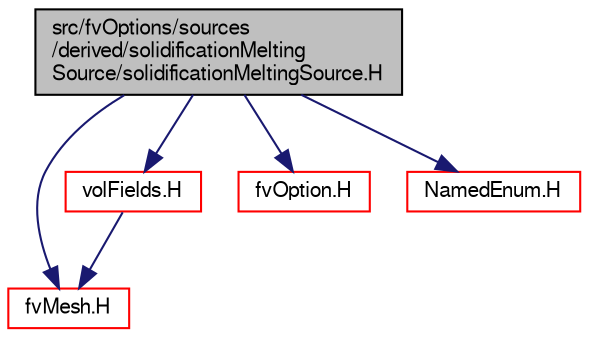 digraph "src/fvOptions/sources/derived/solidificationMeltingSource/solidificationMeltingSource.H"
{
  bgcolor="transparent";
  edge [fontname="FreeSans",fontsize="10",labelfontname="FreeSans",labelfontsize="10"];
  node [fontname="FreeSans",fontsize="10",shape=record];
  Node0 [label="src/fvOptions/sources\l/derived/solidificationMelting\lSource/solidificationMeltingSource.H",height=0.2,width=0.4,color="black", fillcolor="grey75", style="filled", fontcolor="black"];
  Node0 -> Node1 [color="midnightblue",fontsize="10",style="solid",fontname="FreeSans"];
  Node1 [label="fvMesh.H",height=0.2,width=0.4,color="red",URL="$a03533.html"];
  Node0 -> Node268 [color="midnightblue",fontsize="10",style="solid",fontname="FreeSans"];
  Node268 [label="volFields.H",height=0.2,width=0.4,color="red",URL="$a02750.html"];
  Node268 -> Node1 [color="midnightblue",fontsize="10",style="solid",fontname="FreeSans"];
  Node0 -> Node300 [color="midnightblue",fontsize="10",style="solid",fontname="FreeSans"];
  Node300 [label="fvOption.H",height=0.2,width=0.4,color="red",URL="$a04613.html"];
  Node0 -> Node66 [color="midnightblue",fontsize="10",style="solid",fontname="FreeSans"];
  Node66 [label="NamedEnum.H",height=0.2,width=0.4,color="red",URL="$a08783.html"];
}
